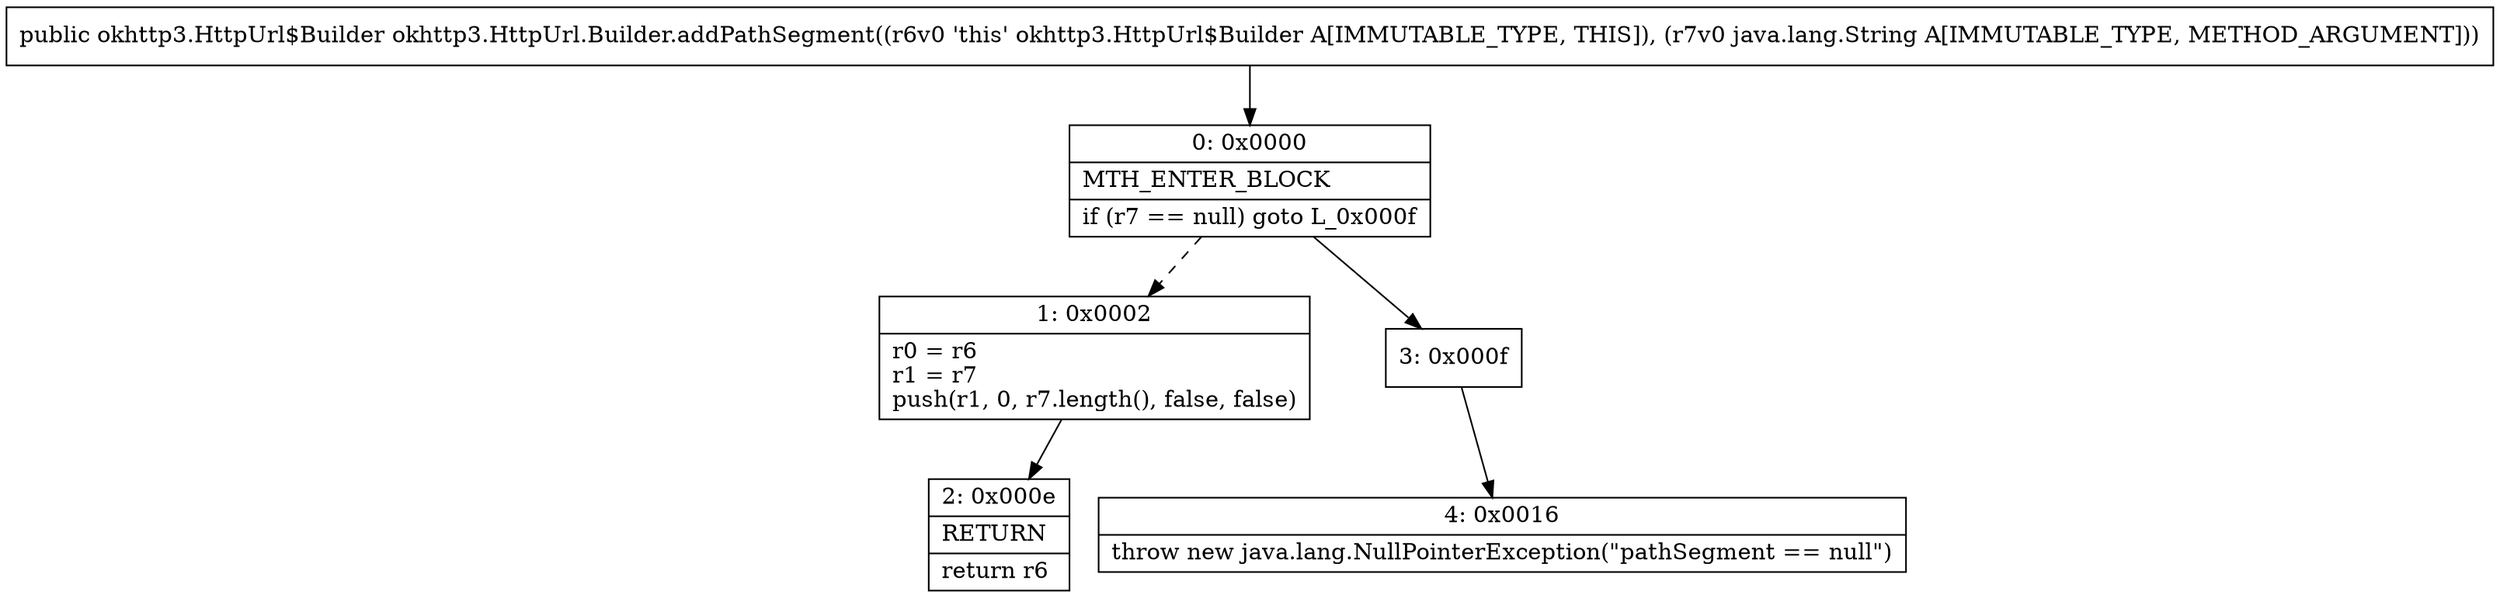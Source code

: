 digraph "CFG forokhttp3.HttpUrl.Builder.addPathSegment(Ljava\/lang\/String;)Lokhttp3\/HttpUrl$Builder;" {
Node_0 [shape=record,label="{0\:\ 0x0000|MTH_ENTER_BLOCK\l|if (r7 == null) goto L_0x000f\l}"];
Node_1 [shape=record,label="{1\:\ 0x0002|r0 = r6\lr1 = r7\lpush(r1, 0, r7.length(), false, false)\l}"];
Node_2 [shape=record,label="{2\:\ 0x000e|RETURN\l|return r6\l}"];
Node_3 [shape=record,label="{3\:\ 0x000f}"];
Node_4 [shape=record,label="{4\:\ 0x0016|throw new java.lang.NullPointerException(\"pathSegment == null\")\l}"];
MethodNode[shape=record,label="{public okhttp3.HttpUrl$Builder okhttp3.HttpUrl.Builder.addPathSegment((r6v0 'this' okhttp3.HttpUrl$Builder A[IMMUTABLE_TYPE, THIS]), (r7v0 java.lang.String A[IMMUTABLE_TYPE, METHOD_ARGUMENT])) }"];
MethodNode -> Node_0;
Node_0 -> Node_1[style=dashed];
Node_0 -> Node_3;
Node_1 -> Node_2;
Node_3 -> Node_4;
}

